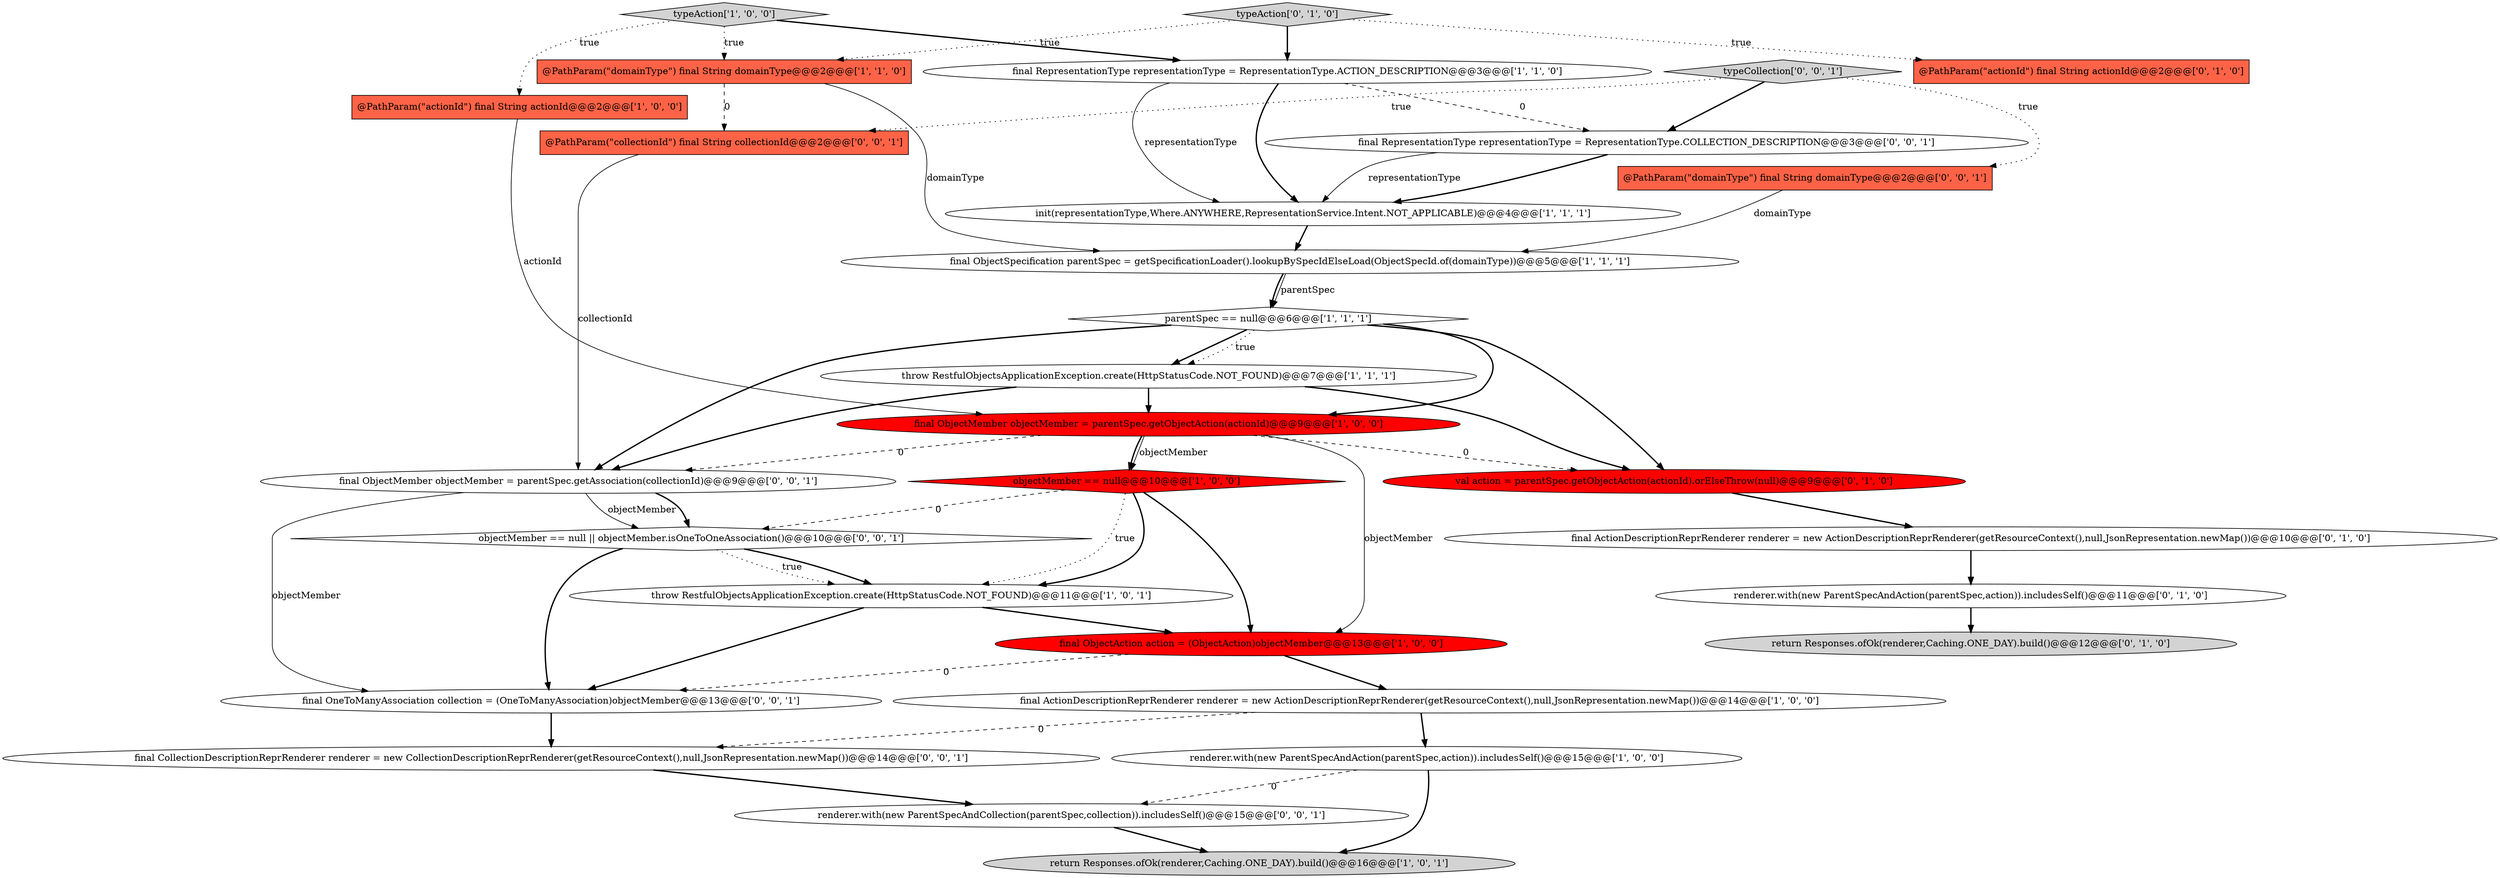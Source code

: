 digraph {
1 [style = filled, label = "final RepresentationType representationType = RepresentationType.ACTION_DESCRIPTION@@@3@@@['1', '1', '0']", fillcolor = white, shape = ellipse image = "AAA0AAABBB1BBB"];
23 [style = filled, label = "@PathParam(\"collectionId\") final String collectionId@@@2@@@['0', '0', '1']", fillcolor = tomato, shape = box image = "AAA0AAABBB3BBB"];
27 [style = filled, label = "final RepresentationType representationType = RepresentationType.COLLECTION_DESCRIPTION@@@3@@@['0', '0', '1']", fillcolor = white, shape = ellipse image = "AAA0AAABBB3BBB"];
22 [style = filled, label = "final CollectionDescriptionReprRenderer renderer = new CollectionDescriptionReprRenderer(getResourceContext(),null,JsonRepresentation.newMap())@@@14@@@['0', '0', '1']", fillcolor = white, shape = ellipse image = "AAA0AAABBB3BBB"];
8 [style = filled, label = "throw RestfulObjectsApplicationException.create(HttpStatusCode.NOT_FOUND)@@@11@@@['1', '0', '1']", fillcolor = white, shape = ellipse image = "AAA0AAABBB1BBB"];
2 [style = filled, label = "@PathParam(\"actionId\") final String actionId@@@2@@@['1', '0', '0']", fillcolor = tomato, shape = box image = "AAA0AAABBB1BBB"];
20 [style = filled, label = "return Responses.ofOk(renderer,Caching.ONE_DAY).build()@@@12@@@['0', '1', '0']", fillcolor = lightgray, shape = ellipse image = "AAA0AAABBB2BBB"];
28 [style = filled, label = "typeCollection['0', '0', '1']", fillcolor = lightgray, shape = diamond image = "AAA0AAABBB3BBB"];
4 [style = filled, label = "renderer.with(new ParentSpecAndAction(parentSpec,action)).includesSelf()@@@15@@@['1', '0', '0']", fillcolor = white, shape = ellipse image = "AAA0AAABBB1BBB"];
11 [style = filled, label = "final ObjectAction action = (ObjectAction)objectMember@@@13@@@['1', '0', '0']", fillcolor = red, shape = ellipse image = "AAA1AAABBB1BBB"];
29 [style = filled, label = "final OneToManyAssociation collection = (OneToManyAssociation)objectMember@@@13@@@['0', '0', '1']", fillcolor = white, shape = ellipse image = "AAA0AAABBB3BBB"];
19 [style = filled, label = "typeAction['0', '1', '0']", fillcolor = lightgray, shape = diamond image = "AAA0AAABBB2BBB"];
17 [style = filled, label = "final ActionDescriptionReprRenderer renderer = new ActionDescriptionReprRenderer(getResourceContext(),null,JsonRepresentation.newMap())@@@10@@@['0', '1', '0']", fillcolor = white, shape = ellipse image = "AAA0AAABBB2BBB"];
12 [style = filled, label = "typeAction['1', '0', '0']", fillcolor = lightgray, shape = diamond image = "AAA0AAABBB1BBB"];
14 [style = filled, label = "final ObjectMember objectMember = parentSpec.getObjectAction(actionId)@@@9@@@['1', '0', '0']", fillcolor = red, shape = ellipse image = "AAA1AAABBB1BBB"];
3 [style = filled, label = "init(representationType,Where.ANYWHERE,RepresentationService.Intent.NOT_APPLICABLE)@@@4@@@['1', '1', '1']", fillcolor = white, shape = ellipse image = "AAA0AAABBB1BBB"];
6 [style = filled, label = "return Responses.ofOk(renderer,Caching.ONE_DAY).build()@@@16@@@['1', '0', '1']", fillcolor = lightgray, shape = ellipse image = "AAA0AAABBB1BBB"];
24 [style = filled, label = "final ObjectMember objectMember = parentSpec.getAssociation(collectionId)@@@9@@@['0', '0', '1']", fillcolor = white, shape = ellipse image = "AAA0AAABBB3BBB"];
13 [style = filled, label = "final ActionDescriptionReprRenderer renderer = new ActionDescriptionReprRenderer(getResourceContext(),null,JsonRepresentation.newMap())@@@14@@@['1', '0', '0']", fillcolor = white, shape = ellipse image = "AAA0AAABBB1BBB"];
10 [style = filled, label = "objectMember == null@@@10@@@['1', '0', '0']", fillcolor = red, shape = diamond image = "AAA1AAABBB1BBB"];
25 [style = filled, label = "renderer.with(new ParentSpecAndCollection(parentSpec,collection)).includesSelf()@@@15@@@['0', '0', '1']", fillcolor = white, shape = ellipse image = "AAA0AAABBB3BBB"];
21 [style = filled, label = "@PathParam(\"domainType\") final String domainType@@@2@@@['0', '0', '1']", fillcolor = tomato, shape = box image = "AAA0AAABBB3BBB"];
26 [style = filled, label = "objectMember == null || objectMember.isOneToOneAssociation()@@@10@@@['0', '0', '1']", fillcolor = white, shape = diamond image = "AAA0AAABBB3BBB"];
5 [style = filled, label = "final ObjectSpecification parentSpec = getSpecificationLoader().lookupBySpecIdElseLoad(ObjectSpecId.of(domainType))@@@5@@@['1', '1', '1']", fillcolor = white, shape = ellipse image = "AAA0AAABBB1BBB"];
9 [style = filled, label = "@PathParam(\"domainType\") final String domainType@@@2@@@['1', '1', '0']", fillcolor = tomato, shape = box image = "AAA0AAABBB1BBB"];
16 [style = filled, label = "@PathParam(\"actionId\") final String actionId@@@2@@@['0', '1', '0']", fillcolor = tomato, shape = box image = "AAA0AAABBB2BBB"];
15 [style = filled, label = "renderer.with(new ParentSpecAndAction(parentSpec,action)).includesSelf()@@@11@@@['0', '1', '0']", fillcolor = white, shape = ellipse image = "AAA0AAABBB2BBB"];
7 [style = filled, label = "throw RestfulObjectsApplicationException.create(HttpStatusCode.NOT_FOUND)@@@7@@@['1', '1', '1']", fillcolor = white, shape = ellipse image = "AAA0AAABBB1BBB"];
18 [style = filled, label = "val action = parentSpec.getObjectAction(actionId).orElseThrow(null)@@@9@@@['0', '1', '0']", fillcolor = red, shape = ellipse image = "AAA1AAABBB2BBB"];
0 [style = filled, label = "parentSpec == null@@@6@@@['1', '1', '1']", fillcolor = white, shape = diamond image = "AAA0AAABBB1BBB"];
14->10 [style = solid, label="objectMember"];
14->24 [style = dashed, label="0"];
2->14 [style = solid, label="actionId"];
22->25 [style = bold, label=""];
10->8 [style = dotted, label="true"];
1->3 [style = solid, label="representationType"];
26->8 [style = dotted, label="true"];
4->6 [style = bold, label=""];
5->0 [style = solid, label="parentSpec"];
28->21 [style = dotted, label="true"];
14->11 [style = solid, label="objectMember"];
1->27 [style = dashed, label="0"];
26->29 [style = bold, label=""];
27->3 [style = bold, label=""];
12->2 [style = dotted, label="true"];
1->3 [style = bold, label=""];
18->17 [style = bold, label=""];
14->10 [style = bold, label=""];
11->29 [style = dashed, label="0"];
24->29 [style = solid, label="objectMember"];
26->8 [style = bold, label=""];
25->6 [style = bold, label=""];
12->1 [style = bold, label=""];
24->26 [style = solid, label="objectMember"];
23->24 [style = solid, label="collectionId"];
9->23 [style = dashed, label="0"];
0->7 [style = bold, label=""];
7->14 [style = bold, label=""];
4->25 [style = dashed, label="0"];
24->26 [style = bold, label=""];
19->1 [style = bold, label=""];
7->24 [style = bold, label=""];
3->5 [style = bold, label=""];
0->14 [style = bold, label=""];
10->26 [style = dashed, label="0"];
10->8 [style = bold, label=""];
5->0 [style = bold, label=""];
15->20 [style = bold, label=""];
21->5 [style = solid, label="domainType"];
0->24 [style = bold, label=""];
11->13 [style = bold, label=""];
19->9 [style = dotted, label="true"];
17->15 [style = bold, label=""];
19->16 [style = dotted, label="true"];
7->18 [style = bold, label=""];
28->23 [style = dotted, label="true"];
0->18 [style = bold, label=""];
28->27 [style = bold, label=""];
29->22 [style = bold, label=""];
14->18 [style = dashed, label="0"];
8->11 [style = bold, label=""];
9->5 [style = solid, label="domainType"];
13->22 [style = dashed, label="0"];
8->29 [style = bold, label=""];
13->4 [style = bold, label=""];
0->7 [style = dotted, label="true"];
12->9 [style = dotted, label="true"];
10->11 [style = bold, label=""];
27->3 [style = solid, label="representationType"];
}
